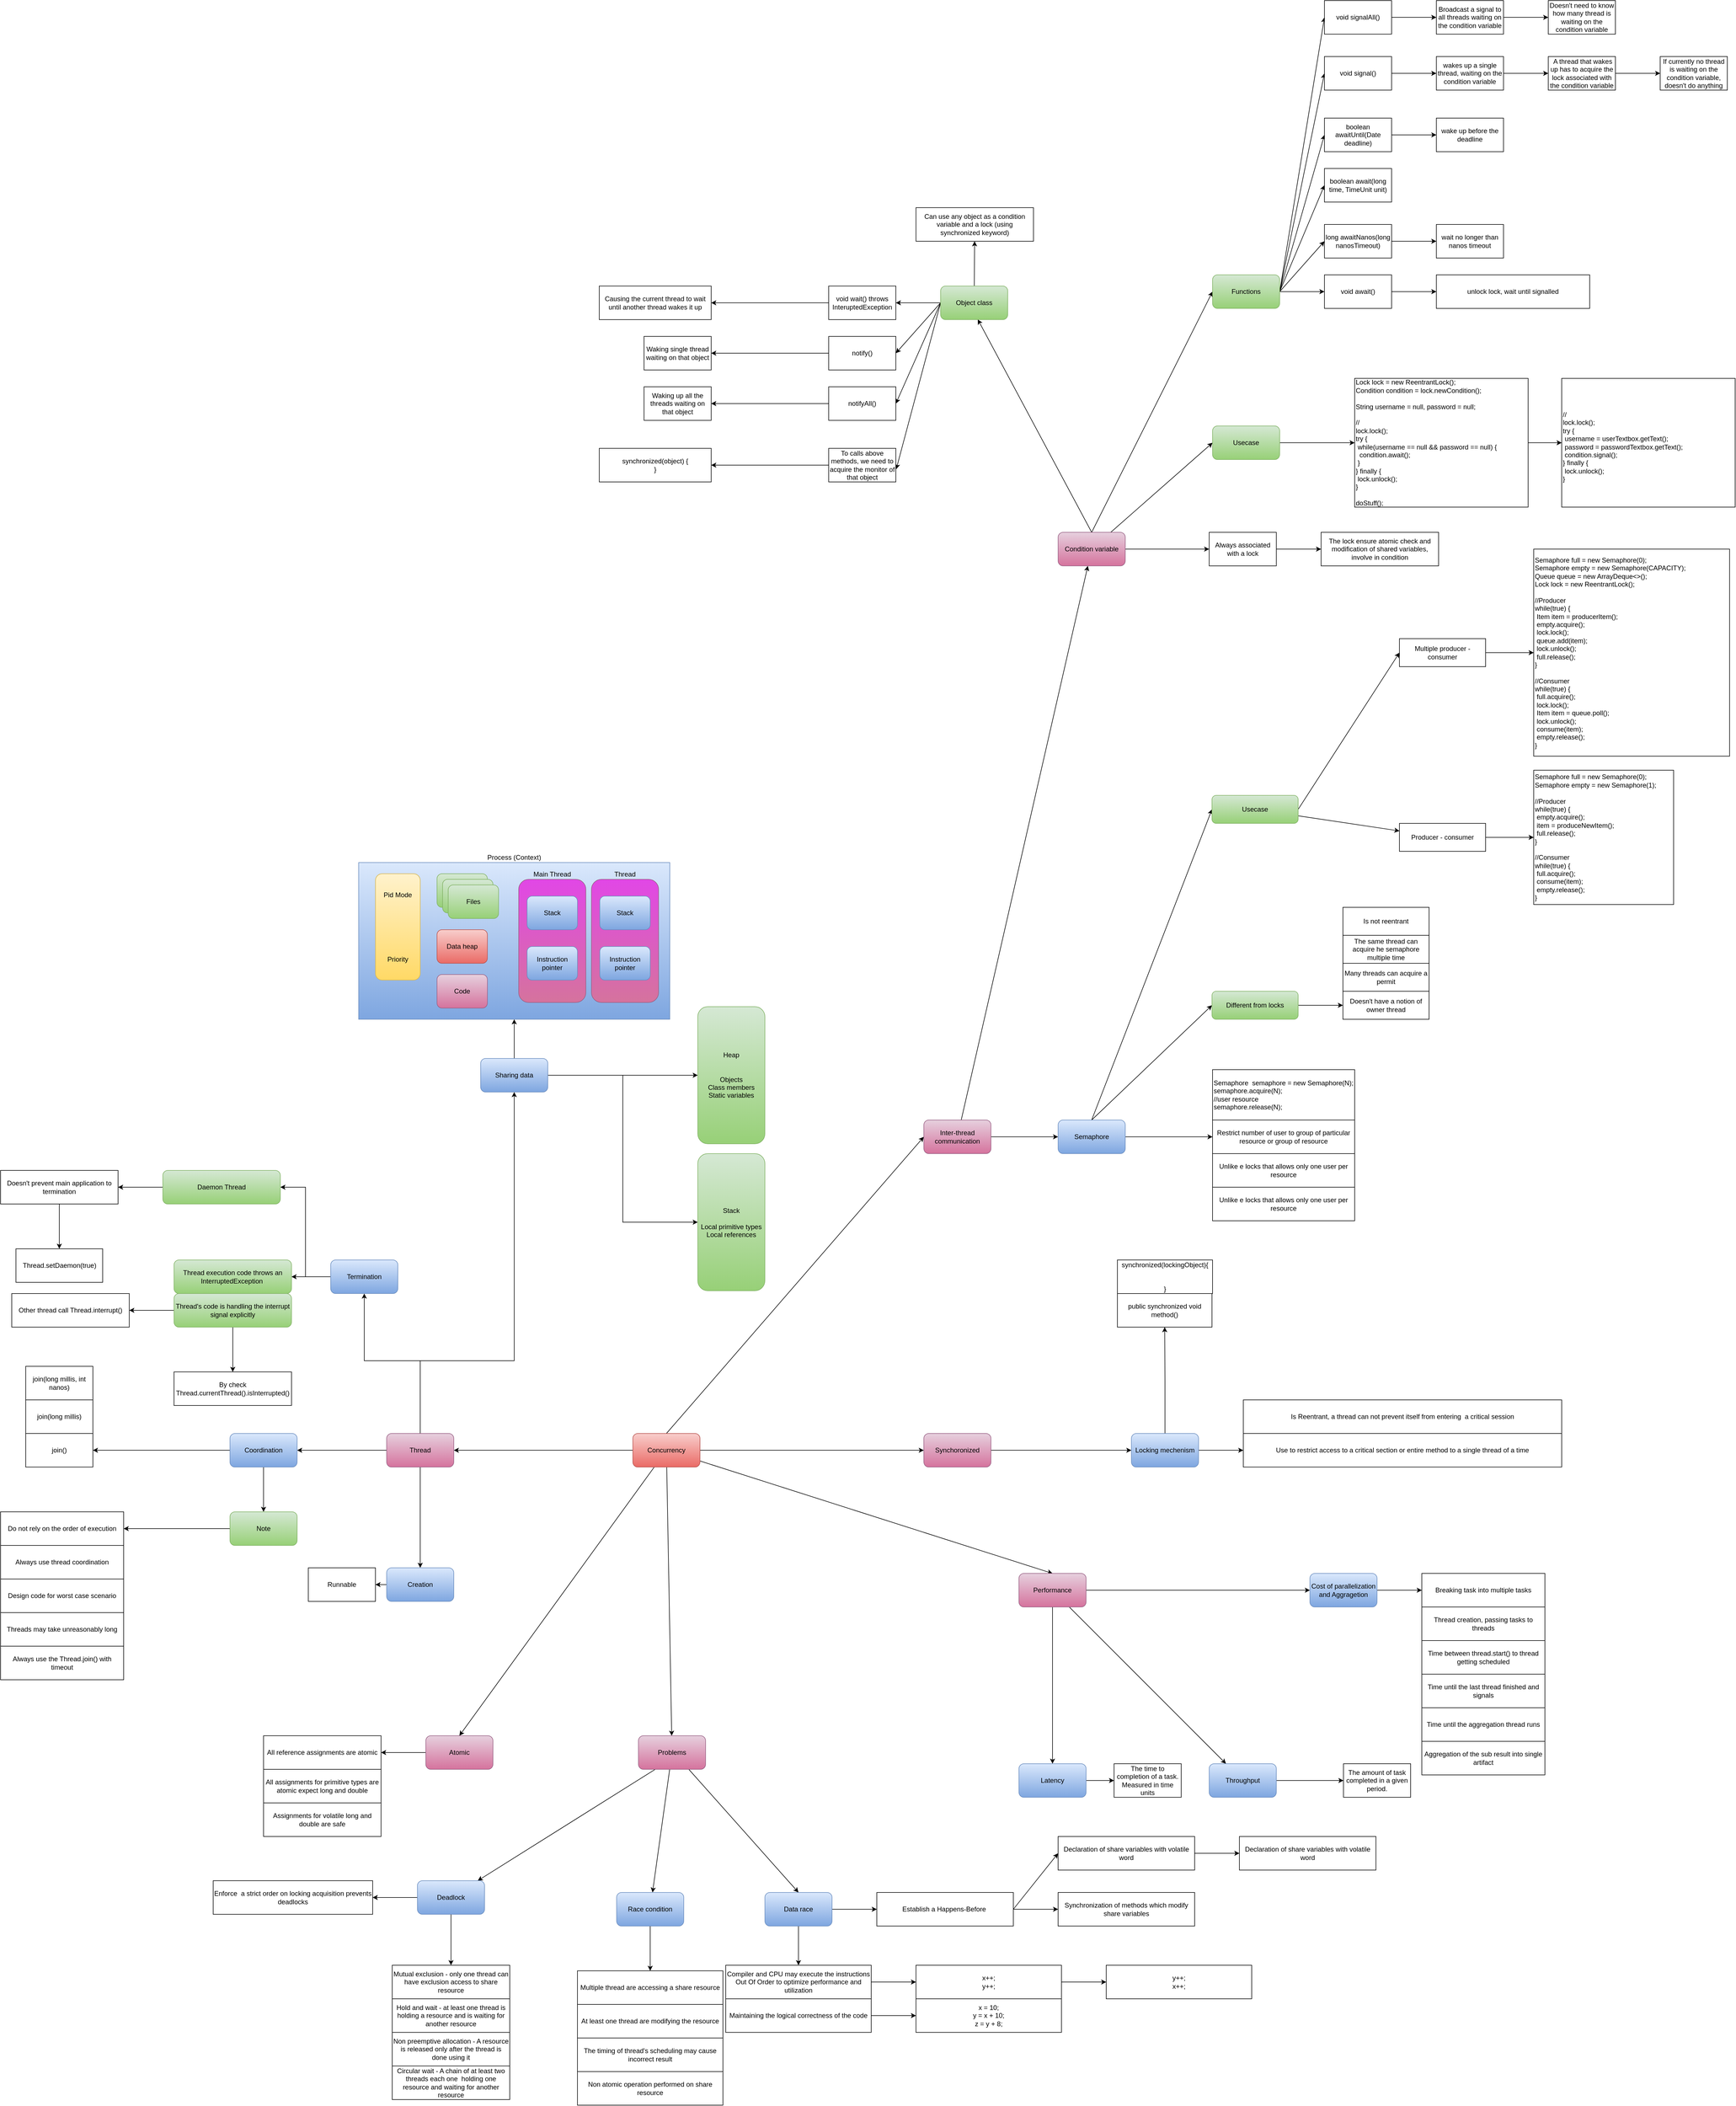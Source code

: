 <mxfile version="15.4.3" type="github">
  <diagram id="oZy7wKbEqz0-zu5jRp38" name="Page-1">
    <mxGraphModel dx="1956" dy="2982" grid="1" gridSize="10" guides="1" tooltips="1" connect="1" arrows="1" fold="1" page="1" pageScale="1" pageWidth="827" pageHeight="1169" math="0" shadow="0">
      <root>
        <mxCell id="0" />
        <mxCell id="1" parent="0" />
        <mxCell id="ih0MxeRuf-zjSA7udGjn-3" value="" style="edgeStyle=orthogonalEdgeStyle;rounded=0;orthogonalLoop=1;jettySize=auto;html=1;" parent="1" source="ih0MxeRuf-zjSA7udGjn-1" target="ih0MxeRuf-zjSA7udGjn-2" edge="1">
          <mxGeometry relative="1" as="geometry" />
        </mxCell>
        <mxCell id="8QjGCknOsjC02xYANgVm-7" value="" style="edgeStyle=orthogonalEdgeStyle;rounded=0;orthogonalLoop=1;jettySize=auto;html=1;" parent="1" source="ih0MxeRuf-zjSA7udGjn-1" target="8QjGCknOsjC02xYANgVm-6" edge="1">
          <mxGeometry relative="1" as="geometry" />
        </mxCell>
        <mxCell id="8QjGCknOsjC02xYANgVm-22" style="orthogonalLoop=1;jettySize=auto;html=1;entryX=0.5;entryY=0;entryDx=0;entryDy=0;rounded=0;strokeColor=none;" parent="1" source="ih0MxeRuf-zjSA7udGjn-1" target="ih0MxeRuf-zjSA7udGjn-39" edge="1">
          <mxGeometry relative="1" as="geometry" />
        </mxCell>
        <mxCell id="8QjGCknOsjC02xYANgVm-23" style="edgeStyle=none;rounded=0;orthogonalLoop=1;jettySize=auto;html=1;entryX=0.5;entryY=0;entryDx=0;entryDy=0;" parent="1" source="ih0MxeRuf-zjSA7udGjn-1" target="ih0MxeRuf-zjSA7udGjn-39" edge="1">
          <mxGeometry relative="1" as="geometry" />
        </mxCell>
        <mxCell id="8QjGCknOsjC02xYANgVm-25" style="edgeStyle=none;rounded=0;orthogonalLoop=1;jettySize=auto;html=1;entryX=0.5;entryY=0;entryDx=0;entryDy=0;" parent="1" source="ih0MxeRuf-zjSA7udGjn-1" target="8QjGCknOsjC02xYANgVm-24" edge="1">
          <mxGeometry relative="1" as="geometry" />
        </mxCell>
        <mxCell id="8QjGCknOsjC02xYANgVm-31" value="" style="edgeStyle=none;rounded=0;orthogonalLoop=1;jettySize=auto;html=1;" parent="1" source="ih0MxeRuf-zjSA7udGjn-1" target="8QjGCknOsjC02xYANgVm-30" edge="1">
          <mxGeometry relative="1" as="geometry" />
        </mxCell>
        <mxCell id="12GSZSamHGXfUHSNvfuX-2" style="rounded=0;orthogonalLoop=1;jettySize=auto;html=1;exitX=0.5;exitY=0;exitDx=0;exitDy=0;entryX=0;entryY=0.5;entryDx=0;entryDy=0;" edge="1" parent="1" source="ih0MxeRuf-zjSA7udGjn-1" target="12GSZSamHGXfUHSNvfuX-1">
          <mxGeometry relative="1" as="geometry" />
        </mxCell>
        <mxCell id="ih0MxeRuf-zjSA7udGjn-1" value="Concurrency" style="rounded=1;whiteSpace=wrap;html=1;gradientColor=#ea6b66;fillColor=#f8cecc;strokeColor=#b85450;" parent="1" vertex="1">
          <mxGeometry x="350" y="370" width="120" height="60" as="geometry" />
        </mxCell>
        <mxCell id="ih0MxeRuf-zjSA7udGjn-7" value="" style="edgeStyle=orthogonalEdgeStyle;rounded=0;orthogonalLoop=1;jettySize=auto;html=1;" parent="1" source="ih0MxeRuf-zjSA7udGjn-2" target="ih0MxeRuf-zjSA7udGjn-6" edge="1">
          <mxGeometry relative="1" as="geometry" />
        </mxCell>
        <mxCell id="ih0MxeRuf-zjSA7udGjn-10" value="" style="edgeStyle=orthogonalEdgeStyle;rounded=0;orthogonalLoop=1;jettySize=auto;html=1;" parent="1" source="ih0MxeRuf-zjSA7udGjn-2" target="ih0MxeRuf-zjSA7udGjn-9" edge="1">
          <mxGeometry relative="1" as="geometry">
            <Array as="points">
              <mxPoint x="-30" y="240" />
              <mxPoint x="-130" y="240" />
            </Array>
          </mxGeometry>
        </mxCell>
        <mxCell id="ih0MxeRuf-zjSA7udGjn-26" value="" style="edgeStyle=orthogonalEdgeStyle;rounded=0;orthogonalLoop=1;jettySize=auto;html=1;" parent="1" source="ih0MxeRuf-zjSA7udGjn-2" target="ih0MxeRuf-zjSA7udGjn-25" edge="1">
          <mxGeometry relative="1" as="geometry" />
        </mxCell>
        <mxCell id="ih0MxeRuf-zjSA7udGjn-62" style="edgeStyle=orthogonalEdgeStyle;rounded=0;orthogonalLoop=1;jettySize=auto;html=1;entryX=0.5;entryY=1;entryDx=0;entryDy=0;" parent="1" source="ih0MxeRuf-zjSA7udGjn-2" target="ih0MxeRuf-zjSA7udGjn-61" edge="1">
          <mxGeometry relative="1" as="geometry">
            <Array as="points">
              <mxPoint x="-30" y="240" />
              <mxPoint x="138" y="240" />
            </Array>
            <mxPoint x="130" y="-240" as="targetPoint" />
          </mxGeometry>
        </mxCell>
        <mxCell id="ih0MxeRuf-zjSA7udGjn-2" value="Thread" style="rounded=1;whiteSpace=wrap;html=1;gradientColor=#d5739d;fillColor=#e6d0de;strokeColor=#996185;" parent="1" vertex="1">
          <mxGeometry x="-90" y="370" width="120" height="60" as="geometry" />
        </mxCell>
        <mxCell id="ih0MxeRuf-zjSA7udGjn-4" value="Runnable" style="rounded=0;whiteSpace=wrap;html=1;" parent="1" vertex="1">
          <mxGeometry x="-230" y="610" width="120" height="60" as="geometry" />
        </mxCell>
        <mxCell id="ih0MxeRuf-zjSA7udGjn-8" style="edgeStyle=orthogonalEdgeStyle;rounded=0;orthogonalLoop=1;jettySize=auto;html=1;entryX=1;entryY=0.5;entryDx=0;entryDy=0;" parent="1" source="ih0MxeRuf-zjSA7udGjn-6" target="ih0MxeRuf-zjSA7udGjn-4" edge="1">
          <mxGeometry relative="1" as="geometry" />
        </mxCell>
        <mxCell id="ih0MxeRuf-zjSA7udGjn-6" value="Creation" style="rounded=1;whiteSpace=wrap;html=1;gradientColor=#7ea6e0;fillColor=#dae8fc;strokeColor=#6c8ebf;" parent="1" vertex="1">
          <mxGeometry x="-90" y="610" width="120" height="60" as="geometry" />
        </mxCell>
        <mxCell id="ih0MxeRuf-zjSA7udGjn-12" value="" style="edgeStyle=orthogonalEdgeStyle;rounded=0;orthogonalLoop=1;jettySize=auto;html=1;" parent="1" source="ih0MxeRuf-zjSA7udGjn-9" target="ih0MxeRuf-zjSA7udGjn-11" edge="1">
          <mxGeometry relative="1" as="geometry" />
        </mxCell>
        <mxCell id="ih0MxeRuf-zjSA7udGjn-20" style="edgeStyle=orthogonalEdgeStyle;rounded=0;orthogonalLoop=1;jettySize=auto;html=1;entryX=1;entryY=0.5;entryDx=0;entryDy=0;" parent="1" source="ih0MxeRuf-zjSA7udGjn-9" target="ih0MxeRuf-zjSA7udGjn-19" edge="1">
          <mxGeometry relative="1" as="geometry" />
        </mxCell>
        <mxCell id="ih0MxeRuf-zjSA7udGjn-9" value="Termination" style="rounded=1;whiteSpace=wrap;html=1;gradientColor=#7ea6e0;fillColor=#dae8fc;strokeColor=#6c8ebf;" parent="1" vertex="1">
          <mxGeometry x="-190" y="60" width="120" height="60" as="geometry" />
        </mxCell>
        <mxCell id="ih0MxeRuf-zjSA7udGjn-11" value="Thread execution code throws an InterruptedException&amp;nbsp;" style="rounded=1;whiteSpace=wrap;html=1;gradientColor=#97d077;fillColor=#d5e8d4;strokeColor=#82b366;" parent="1" vertex="1">
          <mxGeometry x="-470" y="60" width="210" height="60" as="geometry" />
        </mxCell>
        <mxCell id="ih0MxeRuf-zjSA7udGjn-15" value="" style="edgeStyle=orthogonalEdgeStyle;rounded=0;orthogonalLoop=1;jettySize=auto;html=1;" parent="1" source="ih0MxeRuf-zjSA7udGjn-13" target="ih0MxeRuf-zjSA7udGjn-14" edge="1">
          <mxGeometry relative="1" as="geometry" />
        </mxCell>
        <mxCell id="ih0MxeRuf-zjSA7udGjn-17" value="" style="edgeStyle=orthogonalEdgeStyle;rounded=0;orthogonalLoop=1;jettySize=auto;html=1;" parent="1" source="ih0MxeRuf-zjSA7udGjn-13" target="ih0MxeRuf-zjSA7udGjn-16" edge="1">
          <mxGeometry relative="1" as="geometry" />
        </mxCell>
        <mxCell id="ih0MxeRuf-zjSA7udGjn-13" value="Thread&#39;s code is handling the interrupt signal explicitly" style="rounded=1;whiteSpace=wrap;html=1;gradientColor=#97d077;fillColor=#d5e8d4;strokeColor=#82b366;" parent="1" vertex="1">
          <mxGeometry x="-470" y="120" width="210" height="60" as="geometry" />
        </mxCell>
        <mxCell id="ih0MxeRuf-zjSA7udGjn-14" value="By check Thread.currentThread().isInterrupted()" style="rounded=0;whiteSpace=wrap;html=1;" parent="1" vertex="1">
          <mxGeometry x="-470" y="260" width="210" height="60" as="geometry" />
        </mxCell>
        <mxCell id="ih0MxeRuf-zjSA7udGjn-16" value="Other thread call Thread.interrupt()" style="rounded=0;whiteSpace=wrap;html=1;" parent="1" vertex="1">
          <mxGeometry x="-760" y="120" width="210" height="60" as="geometry" />
        </mxCell>
        <mxCell id="ih0MxeRuf-zjSA7udGjn-22" value="" style="edgeStyle=orthogonalEdgeStyle;rounded=0;orthogonalLoop=1;jettySize=auto;html=1;" parent="1" source="ih0MxeRuf-zjSA7udGjn-19" target="ih0MxeRuf-zjSA7udGjn-21" edge="1">
          <mxGeometry relative="1" as="geometry" />
        </mxCell>
        <mxCell id="ih0MxeRuf-zjSA7udGjn-19" value="Daemon Thread" style="rounded=1;whiteSpace=wrap;html=1;gradientColor=#97d077;fillColor=#d5e8d4;strokeColor=#82b366;" parent="1" vertex="1">
          <mxGeometry x="-490" y="-100" width="210" height="60" as="geometry" />
        </mxCell>
        <mxCell id="ih0MxeRuf-zjSA7udGjn-24" value="" style="edgeStyle=orthogonalEdgeStyle;rounded=0;orthogonalLoop=1;jettySize=auto;html=1;" parent="1" source="ih0MxeRuf-zjSA7udGjn-21" target="ih0MxeRuf-zjSA7udGjn-23" edge="1">
          <mxGeometry relative="1" as="geometry" />
        </mxCell>
        <mxCell id="ih0MxeRuf-zjSA7udGjn-21" value="Doesn&#39;t prevent main application to termination" style="rounded=0;whiteSpace=wrap;html=1;" parent="1" vertex="1">
          <mxGeometry x="-780" y="-100" width="210" height="60" as="geometry" />
        </mxCell>
        <mxCell id="ih0MxeRuf-zjSA7udGjn-23" value="Thread.setDaemon(true)" style="whiteSpace=wrap;html=1;rounded=0;" parent="1" vertex="1">
          <mxGeometry x="-752.5" y="40" width="155" height="60" as="geometry" />
        </mxCell>
        <mxCell id="ih0MxeRuf-zjSA7udGjn-28" value="" style="edgeStyle=orthogonalEdgeStyle;rounded=0;orthogonalLoop=1;jettySize=auto;html=1;" parent="1" source="ih0MxeRuf-zjSA7udGjn-25" target="ih0MxeRuf-zjSA7udGjn-27" edge="1">
          <mxGeometry relative="1" as="geometry" />
        </mxCell>
        <mxCell id="ih0MxeRuf-zjSA7udGjn-32" value="" style="edgeStyle=orthogonalEdgeStyle;rounded=0;orthogonalLoop=1;jettySize=auto;html=1;" parent="1" source="ih0MxeRuf-zjSA7udGjn-25" target="ih0MxeRuf-zjSA7udGjn-31" edge="1">
          <mxGeometry relative="1" as="geometry" />
        </mxCell>
        <mxCell id="ih0MxeRuf-zjSA7udGjn-25" value="Coordination" style="rounded=1;whiteSpace=wrap;html=1;gradientColor=#7ea6e0;fillColor=#dae8fc;strokeColor=#6c8ebf;" parent="1" vertex="1">
          <mxGeometry x="-370" y="370" width="120" height="60" as="geometry" />
        </mxCell>
        <mxCell id="ih0MxeRuf-zjSA7udGjn-27" value="join()" style="rounded=0;whiteSpace=wrap;html=1;" parent="1" vertex="1">
          <mxGeometry x="-735" y="370" width="120" height="60" as="geometry" />
        </mxCell>
        <mxCell id="ih0MxeRuf-zjSA7udGjn-29" value="join(long millis, int nanos)" style="rounded=0;whiteSpace=wrap;html=1;" parent="1" vertex="1">
          <mxGeometry x="-735" y="250" width="120" height="60" as="geometry" />
        </mxCell>
        <mxCell id="ih0MxeRuf-zjSA7udGjn-30" value="join(long millis)" style="rounded=0;whiteSpace=wrap;html=1;" parent="1" vertex="1">
          <mxGeometry x="-735" y="310" width="120" height="60" as="geometry" />
        </mxCell>
        <mxCell id="ih0MxeRuf-zjSA7udGjn-34" value="" style="edgeStyle=orthogonalEdgeStyle;rounded=0;orthogonalLoop=1;jettySize=auto;html=1;" parent="1" source="ih0MxeRuf-zjSA7udGjn-31" target="ih0MxeRuf-zjSA7udGjn-33" edge="1">
          <mxGeometry relative="1" as="geometry" />
        </mxCell>
        <mxCell id="ih0MxeRuf-zjSA7udGjn-31" value="Note" style="rounded=1;whiteSpace=wrap;html=1;gradientColor=#97d077;fillColor=#d5e8d4;strokeColor=#82b366;" parent="1" vertex="1">
          <mxGeometry x="-370" y="510" width="120" height="60" as="geometry" />
        </mxCell>
        <mxCell id="ih0MxeRuf-zjSA7udGjn-33" value="Do not rely on the order of execution" style="rounded=0;whiteSpace=wrap;html=1;" parent="1" vertex="1">
          <mxGeometry x="-780" y="510" width="220" height="60" as="geometry" />
        </mxCell>
        <mxCell id="ih0MxeRuf-zjSA7udGjn-35" value="Always use thread coordination" style="rounded=0;whiteSpace=wrap;html=1;" parent="1" vertex="1">
          <mxGeometry x="-780" y="570" width="220" height="60" as="geometry" />
        </mxCell>
        <mxCell id="ih0MxeRuf-zjSA7udGjn-36" value="Design code for worst case scenario" style="rounded=0;whiteSpace=wrap;html=1;" parent="1" vertex="1">
          <mxGeometry x="-780" y="630" width="220" height="60" as="geometry" />
        </mxCell>
        <mxCell id="ih0MxeRuf-zjSA7udGjn-37" value="Threads may take unreasonably long" style="rounded=0;whiteSpace=wrap;html=1;" parent="1" vertex="1">
          <mxGeometry x="-780" y="690" width="220" height="60" as="geometry" />
        </mxCell>
        <mxCell id="ih0MxeRuf-zjSA7udGjn-38" value="Always use the Thread.join() with timeout" style="rounded=0;whiteSpace=wrap;html=1;" parent="1" vertex="1">
          <mxGeometry x="-780" y="750" width="220" height="60" as="geometry" />
        </mxCell>
        <mxCell id="ih0MxeRuf-zjSA7udGjn-42" value="" style="edgeStyle=orthogonalEdgeStyle;rounded=0;orthogonalLoop=1;jettySize=auto;html=1;" parent="1" source="ih0MxeRuf-zjSA7udGjn-39" target="ih0MxeRuf-zjSA7udGjn-41" edge="1">
          <mxGeometry relative="1" as="geometry" />
        </mxCell>
        <mxCell id="ih0MxeRuf-zjSA7udGjn-46" value="" style="rounded=0;orthogonalLoop=1;jettySize=auto;html=1;" parent="1" source="ih0MxeRuf-zjSA7udGjn-39" target="ih0MxeRuf-zjSA7udGjn-45" edge="1">
          <mxGeometry relative="1" as="geometry" />
        </mxCell>
        <mxCell id="ih0MxeRuf-zjSA7udGjn-50" value="" style="edgeStyle=orthogonalEdgeStyle;rounded=0;orthogonalLoop=1;jettySize=auto;html=1;" parent="1" source="ih0MxeRuf-zjSA7udGjn-39" target="ih0MxeRuf-zjSA7udGjn-49" edge="1">
          <mxGeometry relative="1" as="geometry" />
        </mxCell>
        <mxCell id="ih0MxeRuf-zjSA7udGjn-39" value="Performance" style="rounded=1;whiteSpace=wrap;html=1;gradientColor=#d5739d;fillColor=#e6d0de;strokeColor=#996185;" parent="1" vertex="1">
          <mxGeometry x="1040" y="620" width="120" height="60" as="geometry" />
        </mxCell>
        <mxCell id="ih0MxeRuf-zjSA7udGjn-44" value="" style="edgeStyle=orthogonalEdgeStyle;rounded=0;orthogonalLoop=1;jettySize=auto;html=1;" parent="1" source="ih0MxeRuf-zjSA7udGjn-41" target="ih0MxeRuf-zjSA7udGjn-43" edge="1">
          <mxGeometry relative="1" as="geometry" />
        </mxCell>
        <mxCell id="ih0MxeRuf-zjSA7udGjn-41" value="Latency" style="rounded=1;whiteSpace=wrap;html=1;gradientColor=#7ea6e0;fillColor=#dae8fc;strokeColor=#6c8ebf;" parent="1" vertex="1">
          <mxGeometry x="1040" y="960" width="120" height="60" as="geometry" />
        </mxCell>
        <mxCell id="ih0MxeRuf-zjSA7udGjn-43" value="The time to completion of a task. Measured in time units" style="rounded=0;whiteSpace=wrap;html=1;" parent="1" vertex="1">
          <mxGeometry x="1210" y="960" width="120" height="60" as="geometry" />
        </mxCell>
        <mxCell id="ih0MxeRuf-zjSA7udGjn-48" value="" style="edgeStyle=orthogonalEdgeStyle;rounded=0;orthogonalLoop=1;jettySize=auto;html=1;" parent="1" source="ih0MxeRuf-zjSA7udGjn-45" target="ih0MxeRuf-zjSA7udGjn-47" edge="1">
          <mxGeometry relative="1" as="geometry" />
        </mxCell>
        <mxCell id="ih0MxeRuf-zjSA7udGjn-45" value="Throughput" style="rounded=1;whiteSpace=wrap;html=1;gradientColor=#7ea6e0;fillColor=#dae8fc;strokeColor=#6c8ebf;" parent="1" vertex="1">
          <mxGeometry x="1380" y="960" width="120" height="60" as="geometry" />
        </mxCell>
        <mxCell id="ih0MxeRuf-zjSA7udGjn-47" value="The amount of task completed in a given period." style="whiteSpace=wrap;html=1;rounded=0;" parent="1" vertex="1">
          <mxGeometry x="1620" y="960" width="120" height="60" as="geometry" />
        </mxCell>
        <mxCell id="ih0MxeRuf-zjSA7udGjn-52" value="" style="edgeStyle=orthogonalEdgeStyle;rounded=0;orthogonalLoop=1;jettySize=auto;html=1;" parent="1" source="ih0MxeRuf-zjSA7udGjn-49" target="ih0MxeRuf-zjSA7udGjn-51" edge="1">
          <mxGeometry relative="1" as="geometry" />
        </mxCell>
        <mxCell id="ih0MxeRuf-zjSA7udGjn-49" value="Cost of parallelization and Aggragetion" style="rounded=1;whiteSpace=wrap;html=1;gradientColor=#7ea6e0;fillColor=#dae8fc;strokeColor=#6c8ebf;" parent="1" vertex="1">
          <mxGeometry x="1560" y="620" width="120" height="60" as="geometry" />
        </mxCell>
        <mxCell id="ih0MxeRuf-zjSA7udGjn-51" value="Breaking task into multiple tasks" style="rounded=0;whiteSpace=wrap;html=1;" parent="1" vertex="1">
          <mxGeometry x="1760" y="620" width="220" height="60" as="geometry" />
        </mxCell>
        <mxCell id="ih0MxeRuf-zjSA7udGjn-53" value="Thread creation, passing tasks to threads" style="rounded=0;whiteSpace=wrap;html=1;" parent="1" vertex="1">
          <mxGeometry x="1760" y="680" width="220" height="60" as="geometry" />
        </mxCell>
        <mxCell id="ih0MxeRuf-zjSA7udGjn-54" value="Time between thread.start() to thread getting scheduled" style="rounded=0;whiteSpace=wrap;html=1;" parent="1" vertex="1">
          <mxGeometry x="1760" y="740" width="220" height="60" as="geometry" />
        </mxCell>
        <mxCell id="ih0MxeRuf-zjSA7udGjn-55" value="Time until the last thread finished and signals" style="rounded=0;whiteSpace=wrap;html=1;" parent="1" vertex="1">
          <mxGeometry x="1760" y="800" width="220" height="60" as="geometry" />
        </mxCell>
        <mxCell id="ih0MxeRuf-zjSA7udGjn-56" value="Time until the aggregation thread runs" style="rounded=0;whiteSpace=wrap;html=1;" parent="1" vertex="1">
          <mxGeometry x="1760" y="860" width="220" height="60" as="geometry" />
        </mxCell>
        <mxCell id="ih0MxeRuf-zjSA7udGjn-57" value="Aggregation of the sub result into single artifact" style="rounded=0;whiteSpace=wrap;html=1;" parent="1" vertex="1">
          <mxGeometry x="1760" y="920" width="220" height="60" as="geometry" />
        </mxCell>
        <mxCell id="8QjGCknOsjC02xYANgVm-1" value="" style="edgeStyle=orthogonalEdgeStyle;rounded=0;orthogonalLoop=1;jettySize=auto;html=1;entryX=0.5;entryY=1;entryDx=0;entryDy=0;" parent="1" source="ih0MxeRuf-zjSA7udGjn-61" target="ih0MxeRuf-zjSA7udGjn-64" edge="1">
          <mxGeometry relative="1" as="geometry" />
        </mxCell>
        <mxCell id="8QjGCknOsjC02xYANgVm-3" value="" style="edgeStyle=orthogonalEdgeStyle;rounded=0;orthogonalLoop=1;jettySize=auto;html=1;" parent="1" source="ih0MxeRuf-zjSA7udGjn-61" target="8QjGCknOsjC02xYANgVm-2" edge="1">
          <mxGeometry relative="1" as="geometry" />
        </mxCell>
        <mxCell id="8QjGCknOsjC02xYANgVm-5" style="edgeStyle=orthogonalEdgeStyle;rounded=0;orthogonalLoop=1;jettySize=auto;html=1;entryX=0;entryY=0.5;entryDx=0;entryDy=0;" parent="1" source="ih0MxeRuf-zjSA7udGjn-61" target="8QjGCknOsjC02xYANgVm-4" edge="1">
          <mxGeometry relative="1" as="geometry" />
        </mxCell>
        <mxCell id="ih0MxeRuf-zjSA7udGjn-61" value="Sharing data" style="rounded=1;whiteSpace=wrap;html=1;gradientColor=#7ea6e0;fillColor=#dae8fc;strokeColor=#6c8ebf;" parent="1" vertex="1">
          <mxGeometry x="78" y="-300" width="120" height="60" as="geometry" />
        </mxCell>
        <mxCell id="ih0MxeRuf-zjSA7udGjn-64" value="Process (Context)" style="rounded=0;whiteSpace=wrap;html=1;gradientColor=#7ea6e0;fillColor=#dae8fc;strokeColor=#6c8ebf;labelPosition=center;verticalLabelPosition=top;align=center;verticalAlign=bottom;textDirection=ltr;arcSize=0;" parent="1" vertex="1">
          <mxGeometry x="-140" y="-650" width="556" height="280" as="geometry" />
        </mxCell>
        <mxCell id="ih0MxeRuf-zjSA7udGjn-65" value="Pid Mode&lt;br&gt;&lt;br&gt;&lt;br&gt;&lt;br&gt;&lt;br&gt;&lt;br&gt;&lt;br&gt;&lt;br&gt;Priority" style="rounded=1;whiteSpace=wrap;html=1;gradientColor=#ffd966;fillColor=#fff2cc;strokeColor=#d6b656;" parent="1" vertex="1">
          <mxGeometry x="-110" y="-630" width="80" height="190" as="geometry" />
        </mxCell>
        <mxCell id="ih0MxeRuf-zjSA7udGjn-66" value="Files" style="rounded=1;whiteSpace=wrap;html=1;gradientColor=#97d077;fillColor=#d5e8d4;strokeColor=#82b366;" parent="1" vertex="1">
          <mxGeometry y="-630" width="90" height="60" as="geometry" />
        </mxCell>
        <mxCell id="ih0MxeRuf-zjSA7udGjn-67" value="Files" style="rounded=1;whiteSpace=wrap;html=1;gradientColor=#97d077;fillColor=#d5e8d4;strokeColor=#82b366;" parent="1" vertex="1">
          <mxGeometry x="10" y="-620" width="90" height="60" as="geometry" />
        </mxCell>
        <mxCell id="ih0MxeRuf-zjSA7udGjn-68" value="Files" style="rounded=1;whiteSpace=wrap;html=1;gradientColor=#97d077;fillColor=#d5e8d4;strokeColor=#82b366;" parent="1" vertex="1">
          <mxGeometry x="20" y="-610" width="90" height="60" as="geometry" />
        </mxCell>
        <mxCell id="ih0MxeRuf-zjSA7udGjn-69" value="Data heap" style="rounded=1;whiteSpace=wrap;html=1;gradientColor=#ea6b66;fillColor=#f8cecc;strokeColor=#b85450;" parent="1" vertex="1">
          <mxGeometry y="-530" width="90" height="60" as="geometry" />
        </mxCell>
        <mxCell id="ih0MxeRuf-zjSA7udGjn-70" value="Code" style="rounded=1;whiteSpace=wrap;html=1;gradientColor=#d5739d;fillColor=#e6d0de;strokeColor=#996185;" parent="1" vertex="1">
          <mxGeometry y="-450" width="90" height="60" as="geometry" />
        </mxCell>
        <mxCell id="ih0MxeRuf-zjSA7udGjn-71" value="Main Thread" style="rounded=1;whiteSpace=wrap;html=1;gradientColor=#d5739d;fillColor=#E147E6;strokeColor=#996185;labelPosition=center;verticalLabelPosition=top;align=center;verticalAlign=bottom;" parent="1" vertex="1">
          <mxGeometry x="146" y="-620" width="120" height="220" as="geometry" />
        </mxCell>
        <mxCell id="ih0MxeRuf-zjSA7udGjn-72" value="Stack" style="rounded=1;whiteSpace=wrap;html=1;gradientColor=#7ea6e0;fillColor=#dae8fc;strokeColor=#6c8ebf;" parent="1" vertex="1">
          <mxGeometry x="161" y="-590" width="90" height="60" as="geometry" />
        </mxCell>
        <mxCell id="ih0MxeRuf-zjSA7udGjn-73" value="Instruction pointer" style="rounded=1;whiteSpace=wrap;html=1;gradientColor=#7ea6e0;fillColor=#dae8fc;strokeColor=#6c8ebf;" parent="1" vertex="1">
          <mxGeometry x="161" y="-500" width="90" height="60" as="geometry" />
        </mxCell>
        <mxCell id="ih0MxeRuf-zjSA7udGjn-80" value="Thread" style="rounded=1;whiteSpace=wrap;html=1;gradientColor=#d5739d;fillColor=#E147E6;strokeColor=#996185;labelPosition=center;verticalLabelPosition=top;align=center;verticalAlign=bottom;" parent="1" vertex="1">
          <mxGeometry x="276" y="-620" width="120" height="220" as="geometry" />
        </mxCell>
        <mxCell id="ih0MxeRuf-zjSA7udGjn-81" value="Stack" style="rounded=1;whiteSpace=wrap;html=1;gradientColor=#7ea6e0;fillColor=#dae8fc;strokeColor=#6c8ebf;" parent="1" vertex="1">
          <mxGeometry x="291" y="-590" width="90" height="60" as="geometry" />
        </mxCell>
        <mxCell id="ih0MxeRuf-zjSA7udGjn-82" value="Instruction pointer" style="rounded=1;whiteSpace=wrap;html=1;gradientColor=#7ea6e0;fillColor=#dae8fc;strokeColor=#6c8ebf;" parent="1" vertex="1">
          <mxGeometry x="291" y="-500" width="90" height="60" as="geometry" />
        </mxCell>
        <mxCell id="8QjGCknOsjC02xYANgVm-2" value="Heap&lt;br&gt;&lt;br&gt;&lt;br&gt;Objects&lt;br&gt;Class members&lt;br&gt;Static variables" style="rounded=1;whiteSpace=wrap;html=1;gradientColor=#97d077;fillColor=#d5e8d4;strokeColor=#82b366;labelPosition=center;verticalLabelPosition=middle;align=center;verticalAlign=middle;" parent="1" vertex="1">
          <mxGeometry x="466" y="-392.5" width="120" height="245" as="geometry" />
        </mxCell>
        <mxCell id="8QjGCknOsjC02xYANgVm-4" value="Stack&lt;br&gt;&lt;br&gt;Local primitive types&lt;br&gt;Local references" style="rounded=1;whiteSpace=wrap;html=1;gradientColor=#97d077;fillColor=#d5e8d4;strokeColor=#82b366;labelPosition=center;verticalLabelPosition=middle;align=center;verticalAlign=middle;" parent="1" vertex="1">
          <mxGeometry x="466" y="-130" width="120" height="245" as="geometry" />
        </mxCell>
        <mxCell id="8QjGCknOsjC02xYANgVm-9" value="" style="edgeStyle=orthogonalEdgeStyle;rounded=0;orthogonalLoop=1;jettySize=auto;html=1;" parent="1" source="8QjGCknOsjC02xYANgVm-6" target="8QjGCknOsjC02xYANgVm-8" edge="1">
          <mxGeometry relative="1" as="geometry" />
        </mxCell>
        <mxCell id="8QjGCknOsjC02xYANgVm-6" value="Synchoronized" style="rounded=1;whiteSpace=wrap;html=1;gradientColor=#d5739d;fillColor=#e6d0de;strokeColor=#996185;" parent="1" vertex="1">
          <mxGeometry x="870" y="370" width="120" height="60" as="geometry" />
        </mxCell>
        <mxCell id="8QjGCknOsjC02xYANgVm-11" value="" style="edgeStyle=orthogonalEdgeStyle;rounded=0;orthogonalLoop=1;jettySize=auto;html=1;" parent="1" source="8QjGCknOsjC02xYANgVm-8" target="8QjGCknOsjC02xYANgVm-10" edge="1">
          <mxGeometry relative="1" as="geometry" />
        </mxCell>
        <mxCell id="8QjGCknOsjC02xYANgVm-13" value="" style="edgeStyle=orthogonalEdgeStyle;rounded=0;orthogonalLoop=1;jettySize=auto;html=1;" parent="1" source="8QjGCknOsjC02xYANgVm-8" target="8QjGCknOsjC02xYANgVm-12" edge="1">
          <mxGeometry relative="1" as="geometry" />
        </mxCell>
        <mxCell id="8QjGCknOsjC02xYANgVm-8" value="Locking mechenism" style="rounded=1;whiteSpace=wrap;html=1;gradientColor=#7ea6e0;fillColor=#dae8fc;strokeColor=#6c8ebf;" parent="1" vertex="1">
          <mxGeometry x="1241" y="370" width="120" height="60" as="geometry" />
        </mxCell>
        <mxCell id="8QjGCknOsjC02xYANgVm-10" value="Use to restrict access to a critical section or entire method to a single thread of a time" style="rounded=0;whiteSpace=wrap;html=1;" parent="1" vertex="1">
          <mxGeometry x="1441" y="370" width="569" height="60" as="geometry" />
        </mxCell>
        <mxCell id="8QjGCknOsjC02xYANgVm-12" value="public synchronized void method()" style="rounded=0;whiteSpace=wrap;html=1;" parent="1" vertex="1">
          <mxGeometry x="1216" y="120" width="169" height="60" as="geometry" />
        </mxCell>
        <mxCell id="8QjGCknOsjC02xYANgVm-14" value="synchronized(lockingObject){&lt;br&gt;&lt;br&gt;&lt;br&gt;}&lt;br&gt;" style="rounded=0;whiteSpace=wrap;html=1;" parent="1" vertex="1">
          <mxGeometry x="1216" y="60" width="170" height="60" as="geometry" />
        </mxCell>
        <mxCell id="8QjGCknOsjC02xYANgVm-16" value="Is Reentrant, a thread can not prevent itself from entering&amp;nbsp; a critical session" style="rounded=0;whiteSpace=wrap;html=1;" parent="1" vertex="1">
          <mxGeometry x="1441" y="310" width="569" height="60" as="geometry" />
        </mxCell>
        <mxCell id="8QjGCknOsjC02xYANgVm-27" value="" style="edgeStyle=none;rounded=0;orthogonalLoop=1;jettySize=auto;html=1;" parent="1" source="8QjGCknOsjC02xYANgVm-24" target="8QjGCknOsjC02xYANgVm-26" edge="1">
          <mxGeometry relative="1" as="geometry" />
        </mxCell>
        <mxCell id="8QjGCknOsjC02xYANgVm-24" value="Atomic" style="rounded=1;whiteSpace=wrap;html=1;gradientColor=#d5739d;fillColor=#e6d0de;strokeColor=#996185;" parent="1" vertex="1">
          <mxGeometry x="-20" y="910" width="120" height="60" as="geometry" />
        </mxCell>
        <mxCell id="8QjGCknOsjC02xYANgVm-26" value="All reference assignments are atomic" style="rounded=0;whiteSpace=wrap;html=1;" parent="1" vertex="1">
          <mxGeometry x="-310" y="910" width="210" height="60" as="geometry" />
        </mxCell>
        <mxCell id="8QjGCknOsjC02xYANgVm-28" value="All assignments for primitive types are atomic expect long and double" style="rounded=0;whiteSpace=wrap;html=1;" parent="1" vertex="1">
          <mxGeometry x="-310" y="970" width="210" height="60" as="geometry" />
        </mxCell>
        <mxCell id="8QjGCknOsjC02xYANgVm-29" value="Assignments for volatile long and double are safe" style="rounded=0;whiteSpace=wrap;html=1;" parent="1" vertex="1">
          <mxGeometry x="-310" y="1030" width="210" height="60" as="geometry" />
        </mxCell>
        <mxCell id="8QjGCknOsjC02xYANgVm-33" value="" style="edgeStyle=none;rounded=0;orthogonalLoop=1;jettySize=auto;html=1;" parent="1" source="8QjGCknOsjC02xYANgVm-30" target="8QjGCknOsjC02xYANgVm-32" edge="1">
          <mxGeometry relative="1" as="geometry" />
        </mxCell>
        <mxCell id="8QjGCknOsjC02xYANgVm-40" style="edgeStyle=none;rounded=0;orthogonalLoop=1;jettySize=auto;html=1;exitX=0.75;exitY=1;exitDx=0;exitDy=0;entryX=0.5;entryY=0;entryDx=0;entryDy=0;" parent="1" source="8QjGCknOsjC02xYANgVm-30" target="8QjGCknOsjC02xYANgVm-39" edge="1">
          <mxGeometry relative="1" as="geometry" />
        </mxCell>
        <mxCell id="8QjGCknOsjC02xYANgVm-61" style="edgeStyle=none;rounded=0;orthogonalLoop=1;jettySize=auto;html=1;exitX=0.25;exitY=1;exitDx=0;exitDy=0;" parent="1" source="8QjGCknOsjC02xYANgVm-30" target="8QjGCknOsjC02xYANgVm-59" edge="1">
          <mxGeometry relative="1" as="geometry" />
        </mxCell>
        <mxCell id="8QjGCknOsjC02xYANgVm-30" value="Problems" style="rounded=1;whiteSpace=wrap;html=1;gradientColor=#d5739d;fillColor=#e6d0de;strokeColor=#996185;" parent="1" vertex="1">
          <mxGeometry x="360" y="910" width="120" height="60" as="geometry" />
        </mxCell>
        <mxCell id="8QjGCknOsjC02xYANgVm-35" value="" style="edgeStyle=none;rounded=0;orthogonalLoop=1;jettySize=auto;html=1;" parent="1" source="8QjGCknOsjC02xYANgVm-32" target="8QjGCknOsjC02xYANgVm-34" edge="1">
          <mxGeometry relative="1" as="geometry" />
        </mxCell>
        <mxCell id="8QjGCknOsjC02xYANgVm-32" value="Race condition" style="rounded=1;whiteSpace=wrap;html=1;gradientColor=#7ea6e0;fillColor=#dae8fc;strokeColor=#6c8ebf;" parent="1" vertex="1">
          <mxGeometry x="321" y="1190" width="120" height="60" as="geometry" />
        </mxCell>
        <mxCell id="8QjGCknOsjC02xYANgVm-34" value="Multiple thread are accessing a share resource" style="rounded=0;whiteSpace=wrap;html=1;" parent="1" vertex="1">
          <mxGeometry x="251" y="1330" width="260" height="60" as="geometry" />
        </mxCell>
        <mxCell id="8QjGCknOsjC02xYANgVm-36" value="At least one thread are modifying the resource" style="rounded=0;whiteSpace=wrap;html=1;" parent="1" vertex="1">
          <mxGeometry x="251" y="1390" width="260" height="60" as="geometry" />
        </mxCell>
        <mxCell id="8QjGCknOsjC02xYANgVm-37" value="The timing of thread&#39;s scheduling may cause incorrect result" style="rounded=0;whiteSpace=wrap;html=1;" parent="1" vertex="1">
          <mxGeometry x="251" y="1450" width="260" height="60" as="geometry" />
        </mxCell>
        <mxCell id="8QjGCknOsjC02xYANgVm-38" value="Non atomic operation performed on share resource" style="rounded=0;whiteSpace=wrap;html=1;" parent="1" vertex="1">
          <mxGeometry x="251" y="1510" width="260" height="60" as="geometry" />
        </mxCell>
        <mxCell id="8QjGCknOsjC02xYANgVm-42" value="" style="edgeStyle=none;rounded=0;orthogonalLoop=1;jettySize=auto;html=1;" parent="1" source="8QjGCknOsjC02xYANgVm-39" target="8QjGCknOsjC02xYANgVm-41" edge="1">
          <mxGeometry relative="1" as="geometry" />
        </mxCell>
        <mxCell id="8QjGCknOsjC02xYANgVm-52" value="" style="edgeStyle=none;rounded=0;orthogonalLoop=1;jettySize=auto;html=1;" parent="1" source="8QjGCknOsjC02xYANgVm-39" target="8QjGCknOsjC02xYANgVm-51" edge="1">
          <mxGeometry relative="1" as="geometry" />
        </mxCell>
        <mxCell id="8QjGCknOsjC02xYANgVm-39" value="Data race" style="rounded=1;whiteSpace=wrap;html=1;gradientColor=#7ea6e0;fillColor=#dae8fc;strokeColor=#6c8ebf;" parent="1" vertex="1">
          <mxGeometry x="586" y="1190" width="120" height="60" as="geometry" />
        </mxCell>
        <mxCell id="8QjGCknOsjC02xYANgVm-48" value="" style="edgeStyle=none;rounded=0;orthogonalLoop=1;jettySize=auto;html=1;" parent="1" source="8QjGCknOsjC02xYANgVm-41" target="8QjGCknOsjC02xYANgVm-47" edge="1">
          <mxGeometry relative="1" as="geometry" />
        </mxCell>
        <mxCell id="8QjGCknOsjC02xYANgVm-41" value="Compiler and CPU may execute the instructions Out Of Order to optimize performance and utilization" style="rounded=0;whiteSpace=wrap;html=1;" parent="1" vertex="1">
          <mxGeometry x="516" y="1320" width="260" height="60" as="geometry" />
        </mxCell>
        <mxCell id="8QjGCknOsjC02xYANgVm-45" value="" style="edgeStyle=none;rounded=0;orthogonalLoop=1;jettySize=auto;html=1;" parent="1" source="8QjGCknOsjC02xYANgVm-43" target="8QjGCknOsjC02xYANgVm-44" edge="1">
          <mxGeometry relative="1" as="geometry" />
        </mxCell>
        <mxCell id="8QjGCknOsjC02xYANgVm-43" value="Maintaining the logical correctness of the code" style="rounded=0;whiteSpace=wrap;html=1;" parent="1" vertex="1">
          <mxGeometry x="516" y="1380" width="260" height="60" as="geometry" />
        </mxCell>
        <mxCell id="8QjGCknOsjC02xYANgVm-44" value="x = 10;&lt;br&gt;y = x + 10;&lt;br&gt;z = y + 8;" style="rounded=0;whiteSpace=wrap;html=1;" parent="1" vertex="1">
          <mxGeometry x="856" y="1380" width="260" height="60" as="geometry" />
        </mxCell>
        <mxCell id="8QjGCknOsjC02xYANgVm-50" value="" style="edgeStyle=none;rounded=0;orthogonalLoop=1;jettySize=auto;html=1;" parent="1" source="8QjGCknOsjC02xYANgVm-47" target="8QjGCknOsjC02xYANgVm-49" edge="1">
          <mxGeometry relative="1" as="geometry" />
        </mxCell>
        <mxCell id="8QjGCknOsjC02xYANgVm-47" value="x++;&lt;br&gt;y++;" style="rounded=0;whiteSpace=wrap;html=1;" parent="1" vertex="1">
          <mxGeometry x="856" y="1320" width="260" height="60" as="geometry" />
        </mxCell>
        <mxCell id="8QjGCknOsjC02xYANgVm-49" value="y++;&lt;br&gt;x++;" style="rounded=0;whiteSpace=wrap;html=1;" parent="1" vertex="1">
          <mxGeometry x="1196" y="1320" width="260" height="60" as="geometry" />
        </mxCell>
        <mxCell id="8QjGCknOsjC02xYANgVm-54" value="" style="edgeStyle=none;rounded=0;orthogonalLoop=1;jettySize=auto;html=1;" parent="1" source="8QjGCknOsjC02xYANgVm-51" target="8QjGCknOsjC02xYANgVm-53" edge="1">
          <mxGeometry relative="1" as="geometry" />
        </mxCell>
        <mxCell id="8QjGCknOsjC02xYANgVm-56" style="edgeStyle=none;rounded=0;orthogonalLoop=1;jettySize=auto;html=1;exitX=1;exitY=0.5;exitDx=0;exitDy=0;entryX=0;entryY=0.5;entryDx=0;entryDy=0;" parent="1" source="8QjGCknOsjC02xYANgVm-51" target="8QjGCknOsjC02xYANgVm-55" edge="1">
          <mxGeometry relative="1" as="geometry" />
        </mxCell>
        <mxCell id="8QjGCknOsjC02xYANgVm-51" value="Establish a Happens-Before&amp;nbsp;" style="rounded=0;whiteSpace=wrap;html=1;" parent="1" vertex="1">
          <mxGeometry x="786" y="1190" width="244" height="60" as="geometry" />
        </mxCell>
        <mxCell id="8QjGCknOsjC02xYANgVm-53" value="Synchronization of methods which modify share variables" style="rounded=0;whiteSpace=wrap;html=1;" parent="1" vertex="1">
          <mxGeometry x="1110" y="1190" width="244" height="60" as="geometry" />
        </mxCell>
        <mxCell id="8QjGCknOsjC02xYANgVm-58" value="" style="edgeStyle=none;rounded=0;orthogonalLoop=1;jettySize=auto;html=1;" parent="1" source="8QjGCknOsjC02xYANgVm-55" target="8QjGCknOsjC02xYANgVm-57" edge="1">
          <mxGeometry relative="1" as="geometry" />
        </mxCell>
        <mxCell id="8QjGCknOsjC02xYANgVm-55" value="Declaration of share variables with volatile word" style="rounded=0;whiteSpace=wrap;html=1;" parent="1" vertex="1">
          <mxGeometry x="1110" y="1090" width="244" height="60" as="geometry" />
        </mxCell>
        <mxCell id="8QjGCknOsjC02xYANgVm-57" value="Declaration of share variables with volatile word" style="rounded=0;whiteSpace=wrap;html=1;" parent="1" vertex="1">
          <mxGeometry x="1434" y="1090" width="244" height="60" as="geometry" />
        </mxCell>
        <mxCell id="8QjGCknOsjC02xYANgVm-63" value="" style="edgeStyle=none;rounded=0;orthogonalLoop=1;jettySize=auto;html=1;" parent="1" source="8QjGCknOsjC02xYANgVm-59" target="8QjGCknOsjC02xYANgVm-62" edge="1">
          <mxGeometry relative="1" as="geometry" />
        </mxCell>
        <mxCell id="8QjGCknOsjC02xYANgVm-68" value="" style="edgeStyle=none;rounded=0;orthogonalLoop=1;jettySize=auto;html=1;" parent="1" source="8QjGCknOsjC02xYANgVm-59" target="8QjGCknOsjC02xYANgVm-67" edge="1">
          <mxGeometry relative="1" as="geometry" />
        </mxCell>
        <mxCell id="8QjGCknOsjC02xYANgVm-59" value="Deadlock" style="rounded=1;whiteSpace=wrap;html=1;gradientColor=#7ea6e0;fillColor=#dae8fc;strokeColor=#6c8ebf;" parent="1" vertex="1">
          <mxGeometry x="-35" y="1169" width="120" height="60" as="geometry" />
        </mxCell>
        <mxCell id="8QjGCknOsjC02xYANgVm-62" value="Mutual exclusion - only one thread can have exclusion access to share resource" style="rounded=0;whiteSpace=wrap;html=1;" parent="1" vertex="1">
          <mxGeometry x="-80" y="1320" width="210" height="60" as="geometry" />
        </mxCell>
        <mxCell id="8QjGCknOsjC02xYANgVm-64" value="Hold and wait - at least one thread is holding a resource and is waiting for another resource" style="rounded=0;whiteSpace=wrap;html=1;" parent="1" vertex="1">
          <mxGeometry x="-80" y="1380" width="210" height="60" as="geometry" />
        </mxCell>
        <mxCell id="8QjGCknOsjC02xYANgVm-65" value="Non preemptive allocation - A resource is released only after the thread is done using it" style="rounded=0;whiteSpace=wrap;html=1;" parent="1" vertex="1">
          <mxGeometry x="-80" y="1440" width="210" height="60" as="geometry" />
        </mxCell>
        <mxCell id="8QjGCknOsjC02xYANgVm-66" value="Circular wait - A chain of at least two threads each one&amp;nbsp; holding one resource and waiting for another resource" style="rounded=0;whiteSpace=wrap;html=1;" parent="1" vertex="1">
          <mxGeometry x="-80" y="1500" width="210" height="60" as="geometry" />
        </mxCell>
        <mxCell id="8QjGCknOsjC02xYANgVm-67" value="Enforce&amp;nbsp; a strict order on locking acquisition prevents deadlocks" style="rounded=0;whiteSpace=wrap;html=1;" parent="1" vertex="1">
          <mxGeometry x="-400" y="1169" width="285" height="60" as="geometry" />
        </mxCell>
        <mxCell id="12GSZSamHGXfUHSNvfuX-4" value="" style="edgeStyle=none;rounded=0;orthogonalLoop=1;jettySize=auto;html=1;" edge="1" parent="1" source="12GSZSamHGXfUHSNvfuX-1" target="12GSZSamHGXfUHSNvfuX-3">
          <mxGeometry relative="1" as="geometry" />
        </mxCell>
        <mxCell id="12GSZSamHGXfUHSNvfuX-30" value="" style="edgeStyle=none;rounded=0;orthogonalLoop=1;jettySize=auto;html=1;" edge="1" parent="1" source="12GSZSamHGXfUHSNvfuX-1" target="12GSZSamHGXfUHSNvfuX-29">
          <mxGeometry relative="1" as="geometry" />
        </mxCell>
        <mxCell id="12GSZSamHGXfUHSNvfuX-1" value="Inter-thread communication" style="rounded=1;whiteSpace=wrap;html=1;gradientColor=#d5739d;fillColor=#e6d0de;strokeColor=#996185;" vertex="1" parent="1">
          <mxGeometry x="870" y="-190" width="120" height="60" as="geometry" />
        </mxCell>
        <mxCell id="12GSZSamHGXfUHSNvfuX-6" value="" style="edgeStyle=none;rounded=0;orthogonalLoop=1;jettySize=auto;html=1;" edge="1" parent="1" source="12GSZSamHGXfUHSNvfuX-3" target="12GSZSamHGXfUHSNvfuX-5">
          <mxGeometry relative="1" as="geometry" />
        </mxCell>
        <mxCell id="12GSZSamHGXfUHSNvfuX-12" style="edgeStyle=none;rounded=0;orthogonalLoop=1;jettySize=auto;html=1;exitX=0.5;exitY=0;exitDx=0;exitDy=0;entryX=0;entryY=0.5;entryDx=0;entryDy=0;" edge="1" parent="1" source="12GSZSamHGXfUHSNvfuX-3" target="12GSZSamHGXfUHSNvfuX-11">
          <mxGeometry relative="1" as="geometry" />
        </mxCell>
        <mxCell id="12GSZSamHGXfUHSNvfuX-20" style="edgeStyle=none;rounded=0;orthogonalLoop=1;jettySize=auto;html=1;exitX=0.5;exitY=0;exitDx=0;exitDy=0;entryX=0;entryY=0.5;entryDx=0;entryDy=0;" edge="1" parent="1" source="12GSZSamHGXfUHSNvfuX-3" target="12GSZSamHGXfUHSNvfuX-19">
          <mxGeometry relative="1" as="geometry" />
        </mxCell>
        <mxCell id="12GSZSamHGXfUHSNvfuX-3" value="Semaphore" style="rounded=1;whiteSpace=wrap;html=1;gradientColor=#7ea6e0;fillColor=#dae8fc;strokeColor=#6c8ebf;" vertex="1" parent="1">
          <mxGeometry x="1110" y="-190" width="120" height="60" as="geometry" />
        </mxCell>
        <mxCell id="12GSZSamHGXfUHSNvfuX-5" value="Restrict number of user to group of particular resource or group of resource" style="rounded=0;whiteSpace=wrap;html=1;" vertex="1" parent="1">
          <mxGeometry x="1386" y="-190" width="254" height="60" as="geometry" />
        </mxCell>
        <mxCell id="12GSZSamHGXfUHSNvfuX-7" value="Unlike e locks that allows only one user per resource" style="rounded=0;whiteSpace=wrap;html=1;" vertex="1" parent="1">
          <mxGeometry x="1386" y="-130" width="254" height="60" as="geometry" />
        </mxCell>
        <mxCell id="12GSZSamHGXfUHSNvfuX-8" value="Unlike e locks that allows only one user per resource" style="rounded=0;whiteSpace=wrap;html=1;" vertex="1" parent="1">
          <mxGeometry x="1386" y="-70" width="254" height="60" as="geometry" />
        </mxCell>
        <mxCell id="12GSZSamHGXfUHSNvfuX-9" value="Semaphore&amp;nbsp; semaphore = new Semaphore(N);&lt;br&gt;semaphore.acquire(N);&lt;br&gt;//user resource&lt;br&gt;semaphore.release(N);" style="rounded=0;whiteSpace=wrap;html=1;align=left;" vertex="1" parent="1">
          <mxGeometry x="1386" y="-280" width="254" height="90" as="geometry" />
        </mxCell>
        <mxCell id="12GSZSamHGXfUHSNvfuX-14" value="" style="edgeStyle=none;rounded=0;orthogonalLoop=1;jettySize=auto;html=1;" edge="1" parent="1" source="12GSZSamHGXfUHSNvfuX-11" target="12GSZSamHGXfUHSNvfuX-13">
          <mxGeometry relative="1" as="geometry" />
        </mxCell>
        <mxCell id="12GSZSamHGXfUHSNvfuX-11" value="Different from locks" style="rounded=1;whiteSpace=wrap;html=1;align=center;gradientColor=#97d077;fillColor=#d5e8d4;strokeColor=#82b366;" vertex="1" parent="1">
          <mxGeometry x="1385" y="-420" width="154" height="50" as="geometry" />
        </mxCell>
        <mxCell id="12GSZSamHGXfUHSNvfuX-13" value="Doesn&#39;t have a notion of owner thread" style="rounded=0;whiteSpace=wrap;html=1;align=center;" vertex="1" parent="1">
          <mxGeometry x="1619" y="-420" width="154" height="50" as="geometry" />
        </mxCell>
        <mxCell id="12GSZSamHGXfUHSNvfuX-15" value="Many threads can acquire a permit" style="rounded=0;whiteSpace=wrap;html=1;align=center;" vertex="1" parent="1">
          <mxGeometry x="1619" y="-470" width="154" height="50" as="geometry" />
        </mxCell>
        <mxCell id="12GSZSamHGXfUHSNvfuX-16" value="The same thread can acquire he semaphore multiple time" style="rounded=0;whiteSpace=wrap;html=1;align=center;" vertex="1" parent="1">
          <mxGeometry x="1619" y="-520" width="154" height="50" as="geometry" />
        </mxCell>
        <mxCell id="12GSZSamHGXfUHSNvfuX-17" value="Is not reentrant" style="rounded=0;whiteSpace=wrap;html=1;align=center;" vertex="1" parent="1">
          <mxGeometry x="1619" y="-570" width="154" height="50" as="geometry" />
        </mxCell>
        <mxCell id="12GSZSamHGXfUHSNvfuX-22" value="" style="edgeStyle=none;rounded=0;orthogonalLoop=1;jettySize=auto;html=1;" edge="1" parent="1" source="12GSZSamHGXfUHSNvfuX-19" target="12GSZSamHGXfUHSNvfuX-21">
          <mxGeometry relative="1" as="geometry" />
        </mxCell>
        <mxCell id="12GSZSamHGXfUHSNvfuX-26" style="edgeStyle=none;rounded=0;orthogonalLoop=1;jettySize=auto;html=1;exitX=1;exitY=0.5;exitDx=0;exitDy=0;entryX=0;entryY=0.5;entryDx=0;entryDy=0;" edge="1" parent="1" source="12GSZSamHGXfUHSNvfuX-19" target="12GSZSamHGXfUHSNvfuX-25">
          <mxGeometry relative="1" as="geometry" />
        </mxCell>
        <mxCell id="12GSZSamHGXfUHSNvfuX-19" value="Usecase" style="rounded=1;whiteSpace=wrap;html=1;align=center;gradientColor=#97d077;fillColor=#d5e8d4;strokeColor=#82b366;" vertex="1" parent="1">
          <mxGeometry x="1385" y="-770" width="154" height="50" as="geometry" />
        </mxCell>
        <mxCell id="12GSZSamHGXfUHSNvfuX-24" value="" style="edgeStyle=none;rounded=0;orthogonalLoop=1;jettySize=auto;html=1;" edge="1" parent="1" source="12GSZSamHGXfUHSNvfuX-21" target="12GSZSamHGXfUHSNvfuX-23">
          <mxGeometry relative="1" as="geometry" />
        </mxCell>
        <mxCell id="12GSZSamHGXfUHSNvfuX-21" value="Producer - consumer" style="rounded=0;whiteSpace=wrap;html=1;align=center;" vertex="1" parent="1">
          <mxGeometry x="1720" y="-720" width="154" height="50" as="geometry" />
        </mxCell>
        <mxCell id="12GSZSamHGXfUHSNvfuX-23" value="Semaphore full = new Semaphore(0);&lt;br&gt;Semaphore empty = new Semaphore(1);&lt;br&gt;&lt;br&gt;//Producer&lt;br&gt;while(true) {&lt;br&gt;&lt;span style=&quot;white-space: pre&quot;&gt;	&lt;/span&gt;empty.acquire();&lt;br&gt;&lt;span style=&quot;white-space: pre&quot;&gt;	&lt;/span&gt;item = produceNewItem();&lt;br&gt;&lt;span style=&quot;white-space: pre&quot;&gt;	&lt;/span&gt;full.release();&lt;br&gt;}&lt;br&gt;&lt;br&gt;//Consumer&lt;br&gt;while(true) {&lt;br&gt;&lt;span style=&quot;white-space: pre&quot;&gt;	&lt;/span&gt;full.acquire();&lt;br&gt;&lt;span style=&quot;white-space: pre&quot;&gt;	&lt;/span&gt;consume(item);&lt;br&gt;&lt;span style=&quot;white-space: pre&quot;&gt;	&lt;/span&gt;empty.release();&lt;br&gt;}" style="rounded=0;whiteSpace=wrap;html=1;align=left;" vertex="1" parent="1">
          <mxGeometry x="1960" y="-815" width="250" height="240" as="geometry" />
        </mxCell>
        <mxCell id="12GSZSamHGXfUHSNvfuX-28" value="" style="edgeStyle=none;rounded=0;orthogonalLoop=1;jettySize=auto;html=1;" edge="1" parent="1" source="12GSZSamHGXfUHSNvfuX-25" target="12GSZSamHGXfUHSNvfuX-27">
          <mxGeometry relative="1" as="geometry" />
        </mxCell>
        <mxCell id="12GSZSamHGXfUHSNvfuX-25" value="Multiple producer - consumer" style="rounded=0;whiteSpace=wrap;html=1;align=center;" vertex="1" parent="1">
          <mxGeometry x="1720" y="-1050" width="154" height="50" as="geometry" />
        </mxCell>
        <mxCell id="12GSZSamHGXfUHSNvfuX-27" value="Semaphore full = new Semaphore(0);&lt;br&gt;Semaphore empty = new Semaphore(CAPACITY);&lt;br&gt;Queue queue = new ArrayDeque&amp;lt;&amp;gt;();&lt;br&gt;Lock lock = new ReentrantLock();&lt;br&gt;&lt;br&gt;//Producer&lt;br&gt;while(true) {&lt;br&gt;&lt;span style=&quot;white-space: pre&quot;&gt;	&lt;/span&gt;Item item = producerItem();&lt;br&gt;&lt;span style=&quot;white-space: pre&quot;&gt;	&lt;/span&gt;empty.acquire();&lt;br&gt;&lt;span style=&quot;white-space: pre&quot;&gt;	&lt;/span&gt;lock.lock();&lt;br&gt;&lt;span style=&quot;white-space: pre&quot;&gt;	&lt;/span&gt;queue.add(item);&lt;br&gt;&lt;span style=&quot;white-space: pre&quot;&gt;	&lt;/span&gt;lock.unlock();&lt;br&gt;&lt;span style=&quot;white-space: pre&quot;&gt;	&lt;/span&gt;full.release();&lt;br&gt;}&lt;br&gt;&lt;br&gt;//Consumer&lt;br&gt;while(true) {&lt;br&gt;&lt;span style=&quot;white-space: pre&quot;&gt;	&lt;/span&gt;full.acquire();&lt;br&gt;&lt;span style=&quot;white-space: pre&quot;&gt;	&lt;/span&gt;lock.lock();&lt;br&gt;&lt;span style=&quot;white-space: pre&quot;&gt;	&lt;/span&gt;Item item = queue.poll();&lt;br&gt;&lt;span style=&quot;white-space: pre&quot;&gt;	&lt;/span&gt;lock.unlock();&lt;br&gt;&lt;span style=&quot;white-space: pre&quot;&gt;	&lt;/span&gt;consume(item);&lt;br&gt;&lt;span style=&quot;white-space: pre&quot;&gt;	&lt;/span&gt;empty.release();&lt;br&gt;}" style="rounded=0;whiteSpace=wrap;html=1;align=left;" vertex="1" parent="1">
          <mxGeometry x="1960" y="-1210" width="350" height="370" as="geometry" />
        </mxCell>
        <mxCell id="12GSZSamHGXfUHSNvfuX-32" value="" style="edgeStyle=none;rounded=0;orthogonalLoop=1;jettySize=auto;html=1;" edge="1" parent="1" source="12GSZSamHGXfUHSNvfuX-29" target="12GSZSamHGXfUHSNvfuX-31">
          <mxGeometry relative="1" as="geometry" />
        </mxCell>
        <mxCell id="12GSZSamHGXfUHSNvfuX-36" style="edgeStyle=none;rounded=0;orthogonalLoop=1;jettySize=auto;html=1;entryX=0;entryY=0.5;entryDx=0;entryDy=0;" edge="1" parent="1" source="12GSZSamHGXfUHSNvfuX-29" target="12GSZSamHGXfUHSNvfuX-35">
          <mxGeometry relative="1" as="geometry" />
        </mxCell>
        <mxCell id="12GSZSamHGXfUHSNvfuX-42" style="edgeStyle=none;rounded=0;orthogonalLoop=1;jettySize=auto;html=1;exitX=0.5;exitY=0;exitDx=0;exitDy=0;entryX=0;entryY=0.5;entryDx=0;entryDy=0;" edge="1" parent="1" source="12GSZSamHGXfUHSNvfuX-29" target="12GSZSamHGXfUHSNvfuX-41">
          <mxGeometry relative="1" as="geometry" />
        </mxCell>
        <mxCell id="12GSZSamHGXfUHSNvfuX-80" style="edgeStyle=none;rounded=0;orthogonalLoop=1;jettySize=auto;html=1;exitX=0.5;exitY=0;exitDx=0;exitDy=0;entryX=0.554;entryY=0.994;entryDx=0;entryDy=0;entryPerimeter=0;" edge="1" parent="1" source="12GSZSamHGXfUHSNvfuX-29" target="12GSZSamHGXfUHSNvfuX-71">
          <mxGeometry relative="1" as="geometry" />
        </mxCell>
        <mxCell id="12GSZSamHGXfUHSNvfuX-29" value="Condition variable" style="rounded=1;whiteSpace=wrap;html=1;gradientColor=#d5739d;fillColor=#e6d0de;strokeColor=#996185;" vertex="1" parent="1">
          <mxGeometry x="1110" y="-1240" width="120" height="60" as="geometry" />
        </mxCell>
        <mxCell id="12GSZSamHGXfUHSNvfuX-34" value="" style="edgeStyle=none;rounded=0;orthogonalLoop=1;jettySize=auto;html=1;" edge="1" parent="1" source="12GSZSamHGXfUHSNvfuX-31" target="12GSZSamHGXfUHSNvfuX-33">
          <mxGeometry relative="1" as="geometry" />
        </mxCell>
        <mxCell id="12GSZSamHGXfUHSNvfuX-31" value="Always associated with a lock" style="rounded=0;whiteSpace=wrap;html=1;" vertex="1" parent="1">
          <mxGeometry x="1380" y="-1240" width="120" height="60" as="geometry" />
        </mxCell>
        <mxCell id="12GSZSamHGXfUHSNvfuX-33" value="The lock ensure atomic check and modification of shared variables, involve in condition" style="rounded=0;whiteSpace=wrap;html=1;" vertex="1" parent="1">
          <mxGeometry x="1580" y="-1240" width="210" height="60" as="geometry" />
        </mxCell>
        <mxCell id="12GSZSamHGXfUHSNvfuX-38" value="" style="edgeStyle=none;rounded=0;orthogonalLoop=1;jettySize=auto;html=1;" edge="1" parent="1" source="12GSZSamHGXfUHSNvfuX-35" target="12GSZSamHGXfUHSNvfuX-37">
          <mxGeometry relative="1" as="geometry" />
        </mxCell>
        <mxCell id="12GSZSamHGXfUHSNvfuX-35" value="Usecase" style="rounded=1;whiteSpace=wrap;html=1;gradientColor=#97d077;fillColor=#d5e8d4;strokeColor=#82b366;" vertex="1" parent="1">
          <mxGeometry x="1386" y="-1430" width="120" height="60" as="geometry" />
        </mxCell>
        <mxCell id="12GSZSamHGXfUHSNvfuX-40" value="" style="edgeStyle=none;rounded=0;orthogonalLoop=1;jettySize=auto;html=1;" edge="1" parent="1" source="12GSZSamHGXfUHSNvfuX-37" target="12GSZSamHGXfUHSNvfuX-39">
          <mxGeometry relative="1" as="geometry" />
        </mxCell>
        <mxCell id="12GSZSamHGXfUHSNvfuX-37" value="Lock lock = new ReentrantLock();&lt;br&gt;Condition condition = lock.newCondition();&lt;br&gt;&lt;br&gt;String username = null, password = null;&lt;br&gt;&lt;br&gt;//&lt;br&gt;lock.lock();&lt;br&gt;try {&lt;br&gt;&lt;span style=&quot;white-space: pre&quot;&gt;	&lt;/span&gt;while(username == null &amp;amp;&amp;amp; password == null) {&lt;br&gt;&lt;span style=&quot;white-space: pre&quot;&gt;&lt;span style=&quot;white-space: pre&quot;&gt;	&lt;/span&gt;&lt;span style=&quot;white-space: pre&quot;&gt;	&lt;/span&gt;condition.await();&lt;/span&gt;&lt;br&gt;&lt;span style=&quot;white-space: pre&quot;&gt;	&lt;/span&gt;}&lt;br&gt;} finally {&lt;br&gt;&lt;span style=&quot;white-space: pre&quot;&gt;	&lt;/span&gt;lock.unlock();&lt;br&gt;}&lt;br&gt;&lt;br&gt;doStuff();" style="rounded=0;whiteSpace=wrap;html=1;align=left;" vertex="1" parent="1">
          <mxGeometry x="1640" y="-1515" width="310" height="230" as="geometry" />
        </mxCell>
        <mxCell id="12GSZSamHGXfUHSNvfuX-39" value="&lt;br&gt;//&lt;br&gt;lock.lock();&lt;br&gt;try {&lt;br&gt;&lt;span style=&quot;white-space: pre&quot;&gt;	&lt;/span&gt;username = userTextbox.getText();&lt;br&gt;&lt;span style=&quot;white-space: pre&quot;&gt;	&lt;/span&gt;password = passwordTextbox.getText();&lt;br&gt;&lt;span style=&quot;white-space: pre&quot;&gt;	&lt;/span&gt;condition.signal();&lt;br&gt;} finally {&lt;br&gt;&lt;span style=&quot;white-space: pre&quot;&gt;	&lt;/span&gt;lock.unlock();&lt;br&gt;}&lt;br&gt;" style="rounded=0;whiteSpace=wrap;html=1;align=left;" vertex="1" parent="1">
          <mxGeometry x="2010" y="-1515" width="310" height="230" as="geometry" />
        </mxCell>
        <mxCell id="12GSZSamHGXfUHSNvfuX-44" value="" style="edgeStyle=none;rounded=0;orthogonalLoop=1;jettySize=auto;html=1;" edge="1" parent="1" source="12GSZSamHGXfUHSNvfuX-41" target="12GSZSamHGXfUHSNvfuX-43">
          <mxGeometry relative="1" as="geometry" />
        </mxCell>
        <mxCell id="12GSZSamHGXfUHSNvfuX-50" style="edgeStyle=none;rounded=0;orthogonalLoop=1;jettySize=auto;html=1;exitX=1;exitY=0.5;exitDx=0;exitDy=0;entryX=0;entryY=0.5;entryDx=0;entryDy=0;" edge="1" parent="1" source="12GSZSamHGXfUHSNvfuX-41" target="12GSZSamHGXfUHSNvfuX-47">
          <mxGeometry relative="1" as="geometry" />
        </mxCell>
        <mxCell id="12GSZSamHGXfUHSNvfuX-52" style="edgeStyle=none;rounded=0;orthogonalLoop=1;jettySize=auto;html=1;exitX=1;exitY=0.5;exitDx=0;exitDy=0;entryX=0;entryY=0.5;entryDx=0;entryDy=0;" edge="1" parent="1" source="12GSZSamHGXfUHSNvfuX-41" target="12GSZSamHGXfUHSNvfuX-51">
          <mxGeometry relative="1" as="geometry" />
        </mxCell>
        <mxCell id="12GSZSamHGXfUHSNvfuX-56" style="edgeStyle=none;rounded=0;orthogonalLoop=1;jettySize=auto;html=1;exitX=1;exitY=0.5;exitDx=0;exitDy=0;entryX=0;entryY=0.5;entryDx=0;entryDy=0;" edge="1" parent="1" source="12GSZSamHGXfUHSNvfuX-41" target="12GSZSamHGXfUHSNvfuX-53">
          <mxGeometry relative="1" as="geometry" />
        </mxCell>
        <mxCell id="12GSZSamHGXfUHSNvfuX-69" style="edgeStyle=none;rounded=0;orthogonalLoop=1;jettySize=auto;html=1;exitX=1;exitY=0.5;exitDx=0;exitDy=0;entryX=0;entryY=0.5;entryDx=0;entryDy=0;" edge="1" parent="1" source="12GSZSamHGXfUHSNvfuX-41" target="12GSZSamHGXfUHSNvfuX-57">
          <mxGeometry relative="1" as="geometry" />
        </mxCell>
        <mxCell id="12GSZSamHGXfUHSNvfuX-70" style="edgeStyle=none;rounded=0;orthogonalLoop=1;jettySize=auto;html=1;exitX=1;exitY=0.5;exitDx=0;exitDy=0;entryX=0;entryY=0.5;entryDx=0;entryDy=0;" edge="1" parent="1" source="12GSZSamHGXfUHSNvfuX-41" target="12GSZSamHGXfUHSNvfuX-64">
          <mxGeometry relative="1" as="geometry" />
        </mxCell>
        <mxCell id="12GSZSamHGXfUHSNvfuX-41" value="Functions" style="rounded=1;whiteSpace=wrap;html=1;gradientColor=#97d077;fillColor=#d5e8d4;strokeColor=#82b366;" vertex="1" parent="1">
          <mxGeometry x="1386" y="-1700" width="120" height="60" as="geometry" />
        </mxCell>
        <mxCell id="12GSZSamHGXfUHSNvfuX-46" value="" style="edgeStyle=none;rounded=0;orthogonalLoop=1;jettySize=auto;html=1;" edge="1" parent="1" source="12GSZSamHGXfUHSNvfuX-43" target="12GSZSamHGXfUHSNvfuX-45">
          <mxGeometry relative="1" as="geometry" />
        </mxCell>
        <mxCell id="12GSZSamHGXfUHSNvfuX-43" value="void await()" style="rounded=0;whiteSpace=wrap;html=1;" vertex="1" parent="1">
          <mxGeometry x="1586" y="-1700" width="120" height="60" as="geometry" />
        </mxCell>
        <mxCell id="12GSZSamHGXfUHSNvfuX-45" value="unlock lock, wait until signalled" style="rounded=0;whiteSpace=wrap;html=1;" vertex="1" parent="1">
          <mxGeometry x="1786" y="-1700" width="274" height="60" as="geometry" />
        </mxCell>
        <mxCell id="12GSZSamHGXfUHSNvfuX-49" value="" style="edgeStyle=none;rounded=0;orthogonalLoop=1;jettySize=auto;html=1;" edge="1" parent="1" source="12GSZSamHGXfUHSNvfuX-47" target="12GSZSamHGXfUHSNvfuX-48">
          <mxGeometry relative="1" as="geometry" />
        </mxCell>
        <mxCell id="12GSZSamHGXfUHSNvfuX-47" value="long awaitNanos(long nanosTimeout)" style="rounded=0;whiteSpace=wrap;html=1;" vertex="1" parent="1">
          <mxGeometry x="1586" y="-1790" width="120" height="60" as="geometry" />
        </mxCell>
        <mxCell id="12GSZSamHGXfUHSNvfuX-48" value="wait no longer than nanos timeout" style="rounded=0;whiteSpace=wrap;html=1;" vertex="1" parent="1">
          <mxGeometry x="1786" y="-1790" width="120" height="60" as="geometry" />
        </mxCell>
        <mxCell id="12GSZSamHGXfUHSNvfuX-51" value="boolean await(long time, TimeUnit unit)" style="rounded=0;whiteSpace=wrap;html=1;" vertex="1" parent="1">
          <mxGeometry x="1586" y="-1890" width="120" height="60" as="geometry" />
        </mxCell>
        <mxCell id="12GSZSamHGXfUHSNvfuX-55" value="" style="edgeStyle=none;rounded=0;orthogonalLoop=1;jettySize=auto;html=1;" edge="1" parent="1" source="12GSZSamHGXfUHSNvfuX-53" target="12GSZSamHGXfUHSNvfuX-54">
          <mxGeometry relative="1" as="geometry" />
        </mxCell>
        <mxCell id="12GSZSamHGXfUHSNvfuX-53" value="boolean awaitUntil(Date deadline)" style="rounded=0;whiteSpace=wrap;html=1;" vertex="1" parent="1">
          <mxGeometry x="1586" y="-1980" width="120" height="60" as="geometry" />
        </mxCell>
        <mxCell id="12GSZSamHGXfUHSNvfuX-54" value="wake up before the deadline" style="rounded=0;whiteSpace=wrap;html=1;" vertex="1" parent="1">
          <mxGeometry x="1786" y="-1980" width="120" height="60" as="geometry" />
        </mxCell>
        <mxCell id="12GSZSamHGXfUHSNvfuX-59" value="" style="edgeStyle=none;rounded=0;orthogonalLoop=1;jettySize=auto;html=1;" edge="1" parent="1" source="12GSZSamHGXfUHSNvfuX-57" target="12GSZSamHGXfUHSNvfuX-58">
          <mxGeometry relative="1" as="geometry" />
        </mxCell>
        <mxCell id="12GSZSamHGXfUHSNvfuX-57" value="void signal()" style="rounded=0;whiteSpace=wrap;html=1;" vertex="1" parent="1">
          <mxGeometry x="1586" y="-2090" width="120" height="60" as="geometry" />
        </mxCell>
        <mxCell id="12GSZSamHGXfUHSNvfuX-61" value="" style="edgeStyle=none;rounded=0;orthogonalLoop=1;jettySize=auto;html=1;" edge="1" parent="1" source="12GSZSamHGXfUHSNvfuX-58" target="12GSZSamHGXfUHSNvfuX-60">
          <mxGeometry relative="1" as="geometry" />
        </mxCell>
        <mxCell id="12GSZSamHGXfUHSNvfuX-58" value="wakes up a single thread, waiting on the condition variable" style="rounded=0;whiteSpace=wrap;html=1;" vertex="1" parent="1">
          <mxGeometry x="1786" y="-2090" width="120" height="60" as="geometry" />
        </mxCell>
        <mxCell id="12GSZSamHGXfUHSNvfuX-63" value="" style="edgeStyle=none;rounded=0;orthogonalLoop=1;jettySize=auto;html=1;" edge="1" parent="1" source="12GSZSamHGXfUHSNvfuX-60" target="12GSZSamHGXfUHSNvfuX-62">
          <mxGeometry relative="1" as="geometry" />
        </mxCell>
        <mxCell id="12GSZSamHGXfUHSNvfuX-60" value="&amp;nbsp;A thread that wakes up has to acquire the lock associated with the condition variable" style="rounded=0;whiteSpace=wrap;html=1;" vertex="1" parent="1">
          <mxGeometry x="1986" y="-2090" width="120" height="60" as="geometry" />
        </mxCell>
        <mxCell id="12GSZSamHGXfUHSNvfuX-62" value="If currently no thread is waiting on the condition variable, doesn&#39;t do anything" style="rounded=0;whiteSpace=wrap;html=1;" vertex="1" parent="1">
          <mxGeometry x="2186" y="-2090" width="120" height="60" as="geometry" />
        </mxCell>
        <mxCell id="12GSZSamHGXfUHSNvfuX-66" value="" style="edgeStyle=none;rounded=0;orthogonalLoop=1;jettySize=auto;html=1;" edge="1" parent="1" source="12GSZSamHGXfUHSNvfuX-64" target="12GSZSamHGXfUHSNvfuX-65">
          <mxGeometry relative="1" as="geometry" />
        </mxCell>
        <mxCell id="12GSZSamHGXfUHSNvfuX-64" value="void signalAll()" style="rounded=0;whiteSpace=wrap;html=1;" vertex="1" parent="1">
          <mxGeometry x="1586" y="-2190" width="120" height="60" as="geometry" />
        </mxCell>
        <mxCell id="12GSZSamHGXfUHSNvfuX-68" value="" style="edgeStyle=none;rounded=0;orthogonalLoop=1;jettySize=auto;html=1;" edge="1" parent="1" source="12GSZSamHGXfUHSNvfuX-65" target="12GSZSamHGXfUHSNvfuX-67">
          <mxGeometry relative="1" as="geometry" />
        </mxCell>
        <mxCell id="12GSZSamHGXfUHSNvfuX-65" value="Broadcast a signal to all threads waiting on the condition variable" style="rounded=0;whiteSpace=wrap;html=1;" vertex="1" parent="1">
          <mxGeometry x="1786" y="-2190" width="120" height="60" as="geometry" />
        </mxCell>
        <mxCell id="12GSZSamHGXfUHSNvfuX-67" value="Doesn&#39;t need to know how many thread is waiting on the condition variable" style="rounded=0;whiteSpace=wrap;html=1;" vertex="1" parent="1">
          <mxGeometry x="1986" y="-2190" width="120" height="60" as="geometry" />
        </mxCell>
        <mxCell id="12GSZSamHGXfUHSNvfuX-73" value="" style="edgeStyle=none;rounded=0;orthogonalLoop=1;jettySize=auto;html=1;" edge="1" parent="1" source="12GSZSamHGXfUHSNvfuX-71" target="12GSZSamHGXfUHSNvfuX-72">
          <mxGeometry relative="1" as="geometry" />
        </mxCell>
        <mxCell id="12GSZSamHGXfUHSNvfuX-76" style="edgeStyle=none;rounded=0;orthogonalLoop=1;jettySize=auto;html=1;exitX=0;exitY=0.5;exitDx=0;exitDy=0;entryX=1;entryY=0.5;entryDx=0;entryDy=0;" edge="1" parent="1" source="12GSZSamHGXfUHSNvfuX-71" target="12GSZSamHGXfUHSNvfuX-74">
          <mxGeometry relative="1" as="geometry" />
        </mxCell>
        <mxCell id="12GSZSamHGXfUHSNvfuX-77" style="edgeStyle=none;rounded=0;orthogonalLoop=1;jettySize=auto;html=1;exitX=0;exitY=0.5;exitDx=0;exitDy=0;entryX=1;entryY=0.5;entryDx=0;entryDy=0;" edge="1" parent="1" source="12GSZSamHGXfUHSNvfuX-71" target="12GSZSamHGXfUHSNvfuX-75">
          <mxGeometry relative="1" as="geometry" />
        </mxCell>
        <mxCell id="12GSZSamHGXfUHSNvfuX-79" value="" style="edgeStyle=none;rounded=0;orthogonalLoop=1;jettySize=auto;html=1;" edge="1" parent="1" source="12GSZSamHGXfUHSNvfuX-71" target="12GSZSamHGXfUHSNvfuX-78">
          <mxGeometry relative="1" as="geometry" />
        </mxCell>
        <mxCell id="12GSZSamHGXfUHSNvfuX-88" style="edgeStyle=none;rounded=0;orthogonalLoop=1;jettySize=auto;html=1;exitX=0;exitY=0.5;exitDx=0;exitDy=0;entryX=1.006;entryY=0.619;entryDx=0;entryDy=0;entryPerimeter=0;" edge="1" parent="1" source="12GSZSamHGXfUHSNvfuX-71" target="12GSZSamHGXfUHSNvfuX-87">
          <mxGeometry relative="1" as="geometry" />
        </mxCell>
        <mxCell id="12GSZSamHGXfUHSNvfuX-71" value="Object class" style="rounded=1;whiteSpace=wrap;html=1;gradientColor=#97d077;fillColor=#d5e8d4;strokeColor=#82b366;" vertex="1" parent="1">
          <mxGeometry x="900" y="-1680" width="120" height="60" as="geometry" />
        </mxCell>
        <mxCell id="12GSZSamHGXfUHSNvfuX-82" value="" style="edgeStyle=none;rounded=0;orthogonalLoop=1;jettySize=auto;html=1;" edge="1" parent="1" source="12GSZSamHGXfUHSNvfuX-72" target="12GSZSamHGXfUHSNvfuX-81">
          <mxGeometry relative="1" as="geometry" />
        </mxCell>
        <mxCell id="12GSZSamHGXfUHSNvfuX-72" value="void wait() throws InteruptedException" style="rounded=0;whiteSpace=wrap;html=1;" vertex="1" parent="1">
          <mxGeometry x="700" y="-1680" width="120" height="60" as="geometry" />
        </mxCell>
        <mxCell id="12GSZSamHGXfUHSNvfuX-84" value="" style="edgeStyle=none;rounded=0;orthogonalLoop=1;jettySize=auto;html=1;" edge="1" parent="1" source="12GSZSamHGXfUHSNvfuX-74" target="12GSZSamHGXfUHSNvfuX-83">
          <mxGeometry relative="1" as="geometry" />
        </mxCell>
        <mxCell id="12GSZSamHGXfUHSNvfuX-74" value="notify()" style="rounded=0;whiteSpace=wrap;html=1;" vertex="1" parent="1">
          <mxGeometry x="700" y="-1590" width="120" height="60" as="geometry" />
        </mxCell>
        <mxCell id="12GSZSamHGXfUHSNvfuX-86" value="" style="edgeStyle=none;rounded=0;orthogonalLoop=1;jettySize=auto;html=1;" edge="1" parent="1" source="12GSZSamHGXfUHSNvfuX-75" target="12GSZSamHGXfUHSNvfuX-85">
          <mxGeometry relative="1" as="geometry" />
        </mxCell>
        <mxCell id="12GSZSamHGXfUHSNvfuX-75" value="notifyAll()" style="rounded=0;whiteSpace=wrap;html=1;" vertex="1" parent="1">
          <mxGeometry x="700" y="-1500" width="120" height="60" as="geometry" />
        </mxCell>
        <mxCell id="12GSZSamHGXfUHSNvfuX-78" value="Can use any object as a condition variable and a lock (using synchronized keyword)" style="rounded=0;whiteSpace=wrap;html=1;" vertex="1" parent="1">
          <mxGeometry x="856" y="-1820" width="210" height="60" as="geometry" />
        </mxCell>
        <mxCell id="12GSZSamHGXfUHSNvfuX-81" value="Causing the current thread to wait until another thread wakes it up" style="rounded=0;whiteSpace=wrap;html=1;" vertex="1" parent="1">
          <mxGeometry x="290" y="-1680" width="200" height="60" as="geometry" />
        </mxCell>
        <mxCell id="12GSZSamHGXfUHSNvfuX-83" value="Waking single thread waiting on that object" style="rounded=0;whiteSpace=wrap;html=1;" vertex="1" parent="1">
          <mxGeometry x="370" y="-1590" width="120" height="60" as="geometry" />
        </mxCell>
        <mxCell id="12GSZSamHGXfUHSNvfuX-85" value="Waking up all the threads waiting on that object" style="rounded=0;whiteSpace=wrap;html=1;" vertex="1" parent="1">
          <mxGeometry x="370" y="-1500" width="120" height="60" as="geometry" />
        </mxCell>
        <mxCell id="12GSZSamHGXfUHSNvfuX-90" value="" style="edgeStyle=none;rounded=0;orthogonalLoop=1;jettySize=auto;html=1;" edge="1" parent="1" source="12GSZSamHGXfUHSNvfuX-87" target="12GSZSamHGXfUHSNvfuX-89">
          <mxGeometry relative="1" as="geometry" />
        </mxCell>
        <mxCell id="12GSZSamHGXfUHSNvfuX-87" value="To calls above methods, we need to acquire the monitor of that object" style="rounded=0;whiteSpace=wrap;html=1;" vertex="1" parent="1">
          <mxGeometry x="700" y="-1390" width="120" height="60" as="geometry" />
        </mxCell>
        <mxCell id="12GSZSamHGXfUHSNvfuX-89" value="synchronized(object) {&lt;br&gt;}" style="rounded=0;whiteSpace=wrap;html=1;" vertex="1" parent="1">
          <mxGeometry x="290" y="-1390" width="200" height="60" as="geometry" />
        </mxCell>
      </root>
    </mxGraphModel>
  </diagram>
</mxfile>
